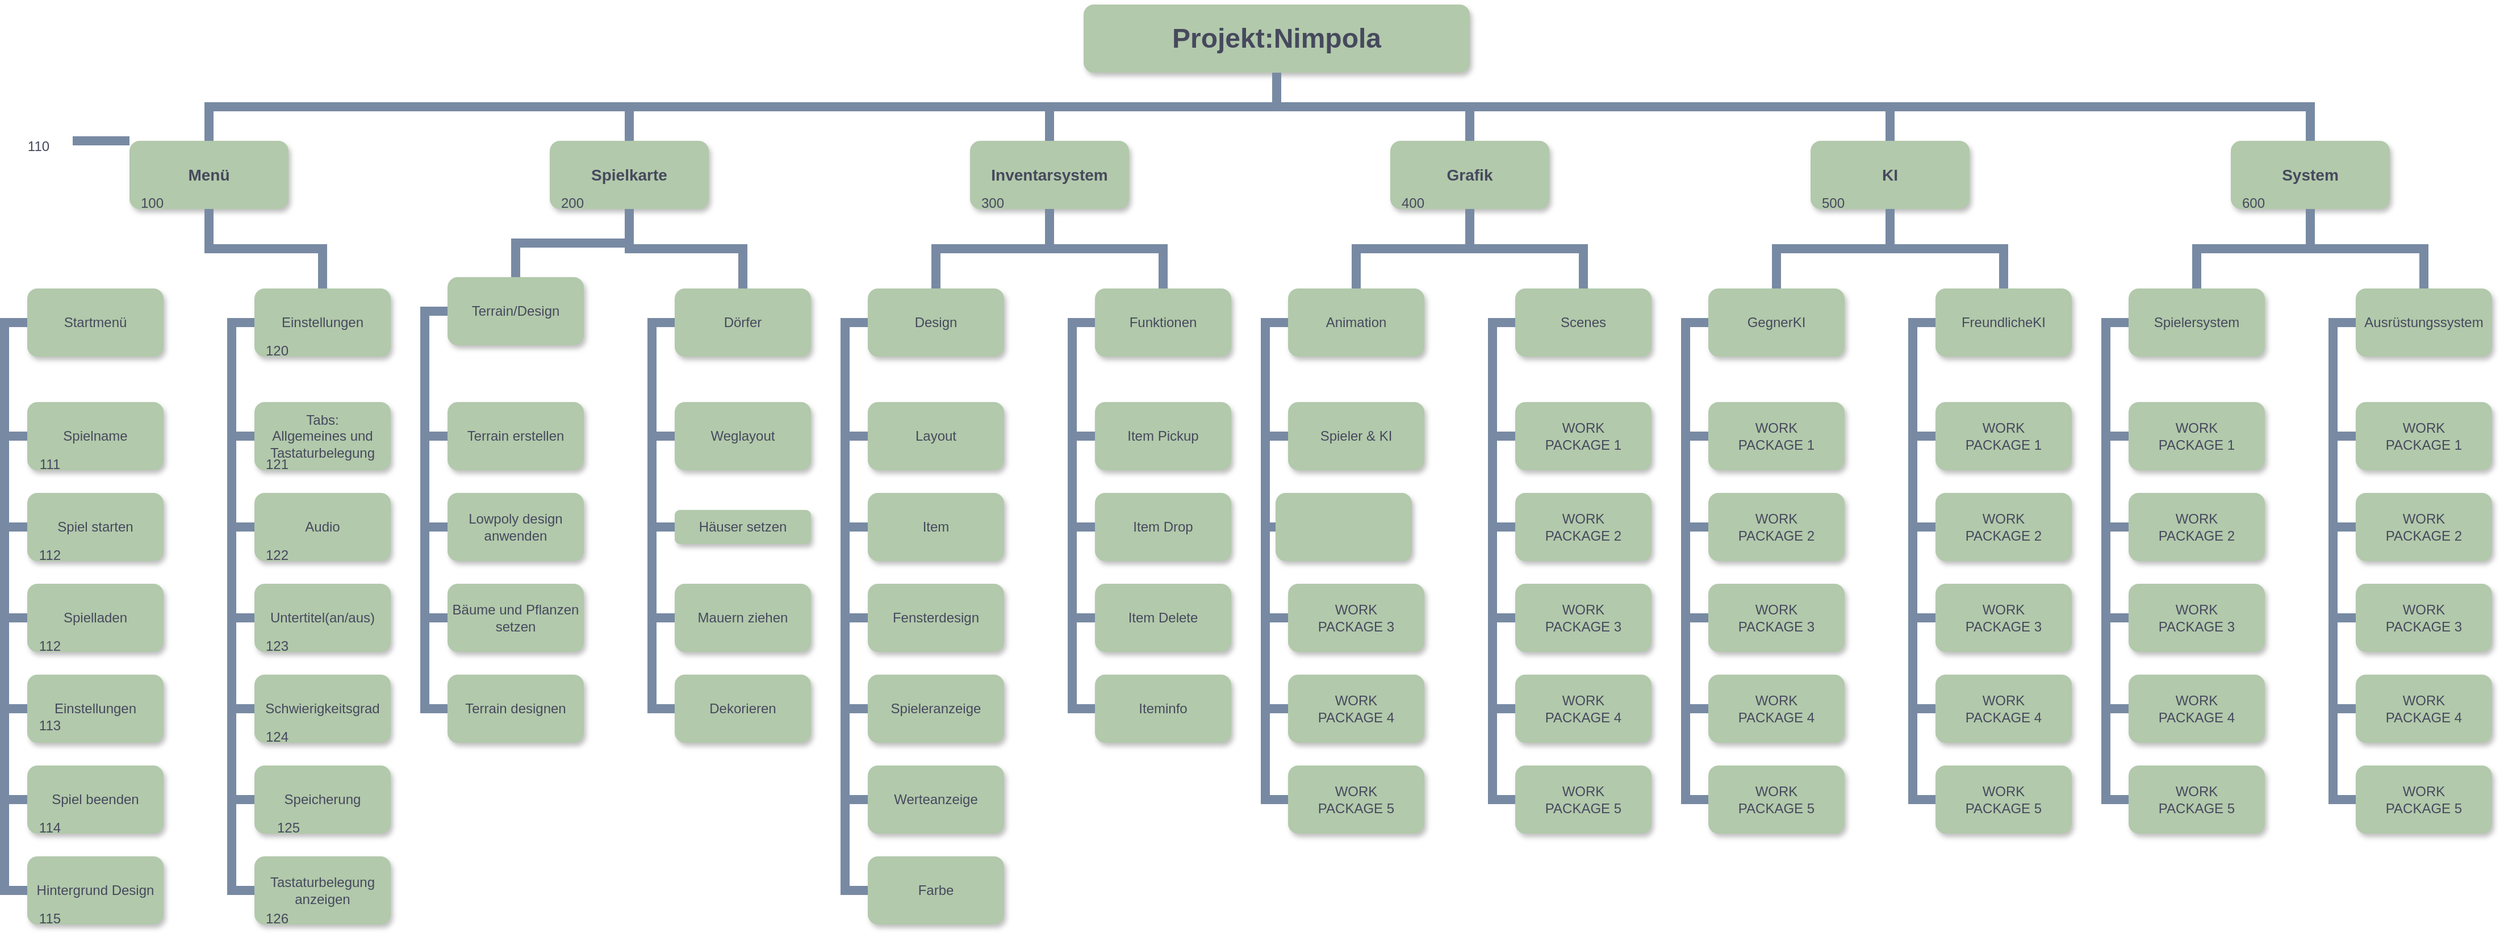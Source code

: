 <mxfile version="20.7.4" type="device"><diagram name="Page-1" id="64c3da0e-402f-94eb-ee01-a36477274f13"><mxGraphModel dx="2166" dy="473" grid="1" gridSize="10" guides="1" tooltips="1" connect="1" arrows="1" fold="1" page="1" pageScale="1" pageWidth="1169" pageHeight="826" background="none" math="0" shadow="0"><root><mxCell id="0"/><mxCell id="1" parent="0"/><mxCell id="2" value="Projekt:Nimpola" style="whiteSpace=wrap;rounded=1;shadow=1;fillColor=#B2C9AB;strokeColor=none;fontColor=#46495D;fontStyle=1;fontSize=24;labelBackgroundColor=none;" parent="1" vertex="1"><mxGeometry x="1000" y="50" width="340" height="60" as="geometry"/></mxCell><mxCell id="3" value="Menü" style="whiteSpace=wrap;rounded=1;fillColor=#B2C9AB;strokeColor=none;shadow=1;fontColor=#46495D;fontStyle=1;fontSize=14;labelBackgroundColor=none;" parent="1" vertex="1"><mxGeometry x="160" y="170.0" width="140" height="60" as="geometry"/></mxCell><mxCell id="4" value="Spielkarte" style="whiteSpace=wrap;rounded=1;fillColor=#B2C9AB;strokeColor=none;shadow=1;fontColor=#46495D;fontStyle=1;fontSize=14;labelBackgroundColor=none;" parent="1" vertex="1"><mxGeometry x="530" y="170.0" width="140" height="60" as="geometry"/></mxCell><mxCell id="5" value="System" style="whiteSpace=wrap;rounded=1;fillColor=#B2C9AB;strokeColor=none;shadow=1;fontColor=#46495D;fontStyle=1;fontSize=14;labelBackgroundColor=none;" parent="1" vertex="1"><mxGeometry x="2010" y="170.0" width="140" height="60" as="geometry"/></mxCell><mxCell id="6" value="Inventarsystem" style="whiteSpace=wrap;rounded=1;fillColor=#B2C9AB;strokeColor=none;shadow=1;fontColor=#46495D;fontStyle=1;fontSize=14;labelBackgroundColor=none;" parent="1" vertex="1"><mxGeometry x="900" y="170.0" width="140" height="60" as="geometry"/></mxCell><mxCell id="7" value="Grafik" style="whiteSpace=wrap;rounded=1;fillColor=#B2C9AB;strokeColor=none;shadow=1;fontColor=#46495D;fontStyle=1;fontSize=14;labelBackgroundColor=none;" parent="1" vertex="1"><mxGeometry x="1270" y="170.0" width="140" height="60" as="geometry"/></mxCell><mxCell id="8" value="KI" style="whiteSpace=wrap;rounded=1;fillColor=#B2C9AB;strokeColor=none;shadow=1;fontColor=#46495D;fontStyle=1;fontSize=14;labelBackgroundColor=none;" parent="1" vertex="1"><mxGeometry x="1640" y="170.0" width="140" height="60" as="geometry"/></mxCell><mxCell id="10" value="Startmenü" style="whiteSpace=wrap;rounded=1;fillColor=#B2C9AB;strokeColor=none;shadow=1;fontColor=#46495D;labelBackgroundColor=none;" parent="1" vertex="1"><mxGeometry x="70" y="300.0" width="120" height="60" as="geometry"/></mxCell><mxCell id="12" value="Einstellungen" style="whiteSpace=wrap;rounded=1;fillColor=#B2C9AB;strokeColor=none;shadow=1;fontColor=#46495D;labelBackgroundColor=none;" parent="1" vertex="1"><mxGeometry x="270" y="300.0" width="120" height="60" as="geometry"/></mxCell><mxCell id="23" value="Spielname" style="whiteSpace=wrap;rounded=1;fillColor=#B2C9AB;strokeColor=none;shadow=1;fontColor=#46495D;fontStyle=0;labelBackgroundColor=none;" parent="1" vertex="1"><mxGeometry x="70.0" y="400.0" width="120" height="60" as="geometry"/></mxCell><mxCell id="24" value="Spiel starten" style="whiteSpace=wrap;rounded=1;fillColor=#B2C9AB;strokeColor=none;shadow=1;fontColor=#46495D;fontStyle=0;labelBackgroundColor=none;" parent="1" vertex="1"><mxGeometry x="70.0" y="480.0" width="120" height="60" as="geometry"/></mxCell><mxCell id="25" value="Spielladen" style="whiteSpace=wrap;rounded=1;fillColor=#B2C9AB;strokeColor=none;shadow=1;fontColor=#46495D;fontStyle=0;labelBackgroundColor=none;" parent="1" vertex="1"><mxGeometry x="70.0" y="560.0" width="120" height="60" as="geometry"/></mxCell><mxCell id="26" value="Einstellungen" style="whiteSpace=wrap;rounded=1;fillColor=#B2C9AB;strokeColor=none;shadow=1;fontColor=#46495D;fontStyle=0;labelBackgroundColor=none;" parent="1" vertex="1"><mxGeometry x="70.0" y="640.0" width="120" height="60" as="geometry"/></mxCell><mxCell id="27" value="Spiel beenden" style="whiteSpace=wrap;rounded=1;fillColor=#B2C9AB;strokeColor=none;shadow=1;fontColor=#46495D;fontStyle=0;labelBackgroundColor=none;" parent="1" vertex="1"><mxGeometry x="70.0" y="720.0" width="120" height="60" as="geometry"/></mxCell><mxCell id="38" value="Tabs:&#10;Allgemeines und Tastaturbelegung" style="whiteSpace=wrap;rounded=1;fillColor=#B2C9AB;strokeColor=none;shadow=1;fontColor=#46495D;fontStyle=0;labelBackgroundColor=none;" parent="1" vertex="1"><mxGeometry x="270.0" y="400.0" width="120" height="60" as="geometry"/></mxCell><mxCell id="39" value="Audio" style="whiteSpace=wrap;rounded=1;fillColor=#B2C9AB;strokeColor=none;shadow=1;fontColor=#46495D;fontStyle=0;labelBackgroundColor=none;" parent="1" vertex="1"><mxGeometry x="270.0" y="480.0" width="120" height="60" as="geometry"/></mxCell><mxCell id="40" value="Untertitel(an/aus)" style="whiteSpace=wrap;rounded=1;fillColor=#B2C9AB;strokeColor=none;shadow=1;fontColor=#46495D;fontStyle=0;labelBackgroundColor=none;" parent="1" vertex="1"><mxGeometry x="270.0" y="560.0" width="120" height="60" as="geometry"/></mxCell><mxCell id="41" value="Schwierigkeitsgrad" style="whiteSpace=wrap;rounded=1;fillColor=#B2C9AB;strokeColor=none;shadow=1;fontColor=#46495D;fontStyle=0;labelBackgroundColor=none;" parent="1" vertex="1"><mxGeometry x="270.0" y="640.0" width="120" height="60" as="geometry"/></mxCell><mxCell id="42" value="Speicherung" style="whiteSpace=wrap;rounded=1;fillColor=#B2C9AB;strokeColor=none;shadow=1;fontColor=#46495D;fontStyle=0;labelBackgroundColor=none;" parent="1" vertex="1"><mxGeometry x="270" y="720.0" width="120" height="60" as="geometry"/></mxCell><mxCell id="43" value="Terrain/Design" style="whiteSpace=wrap;rounded=1;fillColor=#B2C9AB;strokeColor=none;shadow=1;fontColor=#46495D;labelBackgroundColor=none;" parent="1" vertex="1"><mxGeometry x="440.0" y="290.0" width="120" height="60" as="geometry"/></mxCell><mxCell id="44" value="Dörfer" style="whiteSpace=wrap;rounded=1;fillColor=#B2C9AB;strokeColor=none;shadow=1;fontColor=#46495D;labelBackgroundColor=none;" parent="1" vertex="1"><mxGeometry x="640.0" y="300.0" width="120" height="60" as="geometry"/></mxCell><mxCell id="45" value="Terrain erstellen" style="whiteSpace=wrap;rounded=1;fillColor=#B2C9AB;strokeColor=none;shadow=1;fontColor=#46495D;fontStyle=0;labelBackgroundColor=none;" parent="1" vertex="1"><mxGeometry x="440" y="400" width="120" height="60" as="geometry"/></mxCell><mxCell id="46" value="Lowpoly design anwenden" style="whiteSpace=wrap;rounded=1;fillColor=#B2C9AB;strokeColor=none;shadow=1;fontColor=#46495D;fontStyle=0;labelBackgroundColor=none;" parent="1" vertex="1"><mxGeometry x="440.0" y="480.0" width="120" height="60" as="geometry"/></mxCell><mxCell id="50" value="Bäume und Pflanzen setzen" style="whiteSpace=wrap;rounded=1;fillColor=#B2C9AB;strokeColor=none;shadow=1;fontColor=#46495D;fontStyle=0;labelBackgroundColor=none;" parent="1" vertex="1"><mxGeometry x="440.0" y="560.0" width="120" height="60" as="geometry"/></mxCell><mxCell id="52" value="Terrain designen" style="whiteSpace=wrap;rounded=1;fillColor=#B2C9AB;strokeColor=none;shadow=1;fontColor=#46495D;fontStyle=0;labelBackgroundColor=none;" parent="1" vertex="1"><mxGeometry x="440.0" y="640.0" width="120" height="60" as="geometry"/></mxCell><mxCell id="103" value="" style="edgeStyle=elbowEdgeStyle;elbow=vertical;rounded=0;fontColor=default;endArrow=none;endFill=0;strokeWidth=8;strokeColor=#788AA3;labelBackgroundColor=none;" parent="1" source="3" edge="1"><mxGeometry width="100" height="100" relative="1" as="geometry"><mxPoint x="20" y="290" as="sourcePoint"/><mxPoint x="110" y="170" as="targetPoint"/></mxGeometry></mxCell><mxCell id="104" value="" style="edgeStyle=elbowEdgeStyle;elbow=vertical;rounded=0;fontColor=default;endArrow=none;endFill=0;strokeWidth=8;strokeColor=#788AA3;labelBackgroundColor=none;" parent="1" source="3" target="12" edge="1"><mxGeometry width="100" height="100" relative="1" as="geometry"><mxPoint x="360" y="290" as="sourcePoint"/><mxPoint x="460" y="190" as="targetPoint"/></mxGeometry></mxCell><mxCell id="105" value="" style="edgeStyle=elbowEdgeStyle;elbow=horizontal;rounded=0;fontColor=default;endArrow=none;endFill=0;strokeWidth=8;strokeColor=#788AA3;labelBackgroundColor=none;" parent="1" source="10" target="23" edge="1"><mxGeometry width="100" height="100" relative="1" as="geometry"><mxPoint x="10" y="480" as="sourcePoint"/><mxPoint x="110" y="380" as="targetPoint"/><Array as="points"><mxPoint x="50" y="380"/></Array></mxGeometry></mxCell><mxCell id="106" value="" style="edgeStyle=elbowEdgeStyle;elbow=horizontal;rounded=0;fontColor=default;endArrow=none;endFill=0;strokeWidth=8;strokeColor=#788AA3;labelBackgroundColor=none;" parent="1" source="10" target="24" edge="1"><mxGeometry width="100" height="100" relative="1" as="geometry"><mxPoint x="80" y="340" as="sourcePoint"/><mxPoint x="80" y="440" as="targetPoint"/><Array as="points"><mxPoint x="50" y="400"/></Array></mxGeometry></mxCell><mxCell id="107" value="" style="edgeStyle=elbowEdgeStyle;elbow=horizontal;rounded=0;fontColor=default;endArrow=none;endFill=0;strokeWidth=8;strokeColor=#788AA3;labelBackgroundColor=none;entryX=0;entryY=0.5;entryDx=0;entryDy=0;" parent="1" source="10" target="27" edge="1"><mxGeometry width="100" height="100" relative="1" as="geometry"><mxPoint x="80" y="340" as="sourcePoint"/><mxPoint x="70" y="830" as="targetPoint"/><Array as="points"><mxPoint x="50" y="540"/></Array></mxGeometry></mxCell><mxCell id="109" value="" style="edgeStyle=elbowEdgeStyle;elbow=horizontal;rounded=0;fontColor=default;endArrow=none;endFill=0;strokeWidth=8;strokeColor=#788AA3;labelBackgroundColor=none;" parent="1" source="10" target="26" edge="1"><mxGeometry width="100" height="100" relative="1" as="geometry"><mxPoint x="100" y="360" as="sourcePoint"/><mxPoint x="100" y="460" as="targetPoint"/><Array as="points"><mxPoint x="50" y="410"/></Array></mxGeometry></mxCell><mxCell id="110" value="" style="edgeStyle=elbowEdgeStyle;elbow=horizontal;rounded=0;fontColor=default;endArrow=none;endFill=0;strokeWidth=8;strokeColor=#788AA3;labelBackgroundColor=none;" parent="1" source="10" target="25" edge="1"><mxGeometry width="100" height="100" relative="1" as="geometry"><mxPoint x="110" y="370" as="sourcePoint"/><mxPoint x="110" y="470" as="targetPoint"/><Array as="points"><mxPoint x="50" y="430"/></Array></mxGeometry></mxCell><mxCell id="111" value="" style="edgeStyle=elbowEdgeStyle;elbow=horizontal;rounded=0;fontColor=default;endArrow=none;endFill=0;strokeWidth=8;strokeColor=#788AA3;labelBackgroundColor=none;" parent="1" target="38" edge="1"><mxGeometry width="100" height="100" relative="1" as="geometry"><mxPoint x="260" y="330.0" as="sourcePoint"/><mxPoint x="260" y="430.0" as="targetPoint"/><Array as="points"><mxPoint x="250" y="380"/></Array></mxGeometry></mxCell><mxCell id="112" value="" style="edgeStyle=elbowEdgeStyle;elbow=horizontal;rounded=0;fontColor=default;endArrow=none;endFill=0;strokeWidth=8;strokeColor=#788AA3;labelBackgroundColor=none;" parent="1" source="12" target="39" edge="1"><mxGeometry width="100" height="100" relative="1" as="geometry"><mxPoint x="260" y="330.0" as="sourcePoint"/><mxPoint x="260" y="510.0" as="targetPoint"/><Array as="points"><mxPoint x="250" y="420"/></Array></mxGeometry></mxCell><mxCell id="113" value="" style="edgeStyle=elbowEdgeStyle;elbow=horizontal;rounded=0;fontColor=default;endArrow=none;endFill=0;strokeWidth=8;strokeColor=#788AA3;labelBackgroundColor=none;" parent="1" source="12" target="42" edge="1"><mxGeometry width="100" height="100" relative="1" as="geometry"><mxPoint x="260" y="330.0" as="sourcePoint"/><mxPoint x="260.0" y="750.0" as="targetPoint"/><Array as="points"><mxPoint x="250" y="540"/></Array></mxGeometry></mxCell><mxCell id="114" value="" style="edgeStyle=elbowEdgeStyle;elbow=horizontal;rounded=0;fontColor=default;endArrow=none;endFill=0;strokeWidth=8;strokeColor=#788AA3;labelBackgroundColor=none;" parent="1" source="12" target="41" edge="1"><mxGeometry width="100" height="100" relative="1" as="geometry"><mxPoint x="260" y="330.0" as="sourcePoint"/><mxPoint x="260.0" y="670.0" as="targetPoint"/><Array as="points"><mxPoint x="250" y="500"/></Array></mxGeometry></mxCell><mxCell id="115" value="" style="edgeStyle=elbowEdgeStyle;elbow=horizontal;rounded=0;fontColor=default;endArrow=none;endFill=0;strokeWidth=8;strokeColor=#788AA3;labelBackgroundColor=none;" parent="1" source="12" target="40" edge="1"><mxGeometry width="100" height="100" relative="1" as="geometry"><mxPoint x="260" y="330.0" as="sourcePoint"/><mxPoint x="260" y="590.0" as="targetPoint"/><Array as="points"><mxPoint x="250" y="460"/></Array></mxGeometry></mxCell><mxCell id="116" value="" style="edgeStyle=elbowEdgeStyle;elbow=vertical;rounded=0;fontColor=default;endArrow=none;endFill=0;strokeWidth=8;strokeColor=#788AA3;labelBackgroundColor=none;" parent="1" source="4" target="43" edge="1"><mxGeometry width="100" height="100" relative="1" as="geometry"><mxPoint x="240" y="240.0" as="sourcePoint"/><mxPoint x="140" y="310" as="targetPoint"/></mxGeometry></mxCell><mxCell id="117" value="" style="edgeStyle=elbowEdgeStyle;elbow=vertical;rounded=0;fontColor=default;endArrow=none;endFill=0;strokeWidth=8;strokeColor=#788AA3;labelBackgroundColor=none;" parent="1" source="4" target="44" edge="1"><mxGeometry width="100" height="100" relative="1" as="geometry"><mxPoint x="240" y="240.0" as="sourcePoint"/><mxPoint x="340" y="310" as="targetPoint"/></mxGeometry></mxCell><mxCell id="118" value="" style="edgeStyle=elbowEdgeStyle;elbow=horizontal;rounded=0;fontColor=default;endArrow=none;endFill=0;strokeWidth=8;strokeColor=#788AA3;labelBackgroundColor=none;" parent="1" source="43" target="45" edge="1"><mxGeometry width="100" height="100" relative="1" as="geometry"><mxPoint x="420" y="330.0" as="sourcePoint"/><mxPoint x="430.0" y="430" as="targetPoint"/><Array as="points"><mxPoint x="420" y="380"/></Array></mxGeometry></mxCell><mxCell id="119" value="" style="edgeStyle=elbowEdgeStyle;elbow=horizontal;rounded=0;fontColor=default;endArrow=none;endFill=0;strokeWidth=8;strokeColor=#788AA3;labelBackgroundColor=none;" parent="1" source="43" target="46" edge="1"><mxGeometry width="100" height="100" relative="1" as="geometry"><mxPoint x="430" y="330" as="sourcePoint"/><mxPoint x="430.0" y="510" as="targetPoint"/><Array as="points"><mxPoint x="420" y="420"/></Array></mxGeometry></mxCell><mxCell id="127" value="" style="edgeStyle=elbowEdgeStyle;elbow=horizontal;rounded=0;fontColor=default;endArrow=none;endFill=0;strokeWidth=8;strokeColor=#788AA3;labelBackgroundColor=none;entryX=0;entryY=0.5;entryDx=0;entryDy=0;" parent="1" target="52" edge="1"><mxGeometry width="100" height="100" relative="1" as="geometry"><mxPoint x="440.0" y="510.0" as="sourcePoint"/><mxPoint x="430" y="670" as="targetPoint"/><Array as="points"><mxPoint x="420" y="650"/></Array></mxGeometry></mxCell><mxCell id="133" value="Design" style="whiteSpace=wrap;rounded=1;fillColor=#B2C9AB;strokeColor=none;shadow=1;fontColor=#46495D;labelBackgroundColor=none;" parent="1" vertex="1"><mxGeometry x="810.0" y="300.0" width="120" height="60" as="geometry"/></mxCell><mxCell id="134" value="Funktionen" style="whiteSpace=wrap;rounded=1;fillColor=#B2C9AB;strokeColor=none;shadow=1;fontColor=#46495D;labelBackgroundColor=none;" parent="1" vertex="1"><mxGeometry x="1010.0" y="300.0" width="120" height="60" as="geometry"/></mxCell><mxCell id="135" value="Layout" style="whiteSpace=wrap;rounded=1;fillColor=#B2C9AB;strokeColor=none;shadow=1;fontColor=#46495D;fontStyle=0;labelBackgroundColor=none;" parent="1" vertex="1"><mxGeometry x="810.0" y="400.0" width="120" height="60" as="geometry"/></mxCell><mxCell id="136" value="Item" style="whiteSpace=wrap;rounded=1;fillColor=#B2C9AB;strokeColor=none;shadow=1;fontColor=#46495D;fontStyle=0;labelBackgroundColor=none;" parent="1" vertex="1"><mxGeometry x="810.0" y="480.0" width="120" height="60" as="geometry"/></mxCell><mxCell id="137" value="Fensterdesign" style="whiteSpace=wrap;rounded=1;fillColor=#B2C9AB;strokeColor=none;shadow=1;fontColor=#46495D;fontStyle=0;labelBackgroundColor=none;" parent="1" vertex="1"><mxGeometry x="810.0" y="560.0" width="120" height="60" as="geometry"/></mxCell><mxCell id="138" value="Spieleranzeige" style="whiteSpace=wrap;rounded=1;fillColor=#B2C9AB;strokeColor=none;shadow=1;fontColor=#46495D;fontStyle=0;labelBackgroundColor=none;" parent="1" vertex="1"><mxGeometry x="810" y="640.0" width="120" height="60" as="geometry"/></mxCell><mxCell id="139" value="Werteanzeige" style="whiteSpace=wrap;rounded=1;fillColor=#B2C9AB;strokeColor=none;shadow=1;fontColor=#46495D;fontStyle=0;labelBackgroundColor=none;" parent="1" vertex="1"><mxGeometry x="810.0" y="720.0" width="120" height="60" as="geometry"/></mxCell><mxCell id="140" value="Item Pickup" style="whiteSpace=wrap;rounded=1;fillColor=#B2C9AB;strokeColor=none;shadow=1;fontColor=#46495D;fontStyle=0;labelBackgroundColor=none;" parent="1" vertex="1"><mxGeometry x="1010.0" y="400.0" width="120" height="60" as="geometry"/></mxCell><mxCell id="141" value="Item Drop" style="whiteSpace=wrap;rounded=1;fillColor=#B2C9AB;strokeColor=none;shadow=1;fontColor=#46495D;fontStyle=0;labelBackgroundColor=none;" parent="1" vertex="1"><mxGeometry x="1010.0" y="480.0" width="120" height="60" as="geometry"/></mxCell><mxCell id="142" value="Item Delete" style="whiteSpace=wrap;rounded=1;fillColor=#B2C9AB;strokeColor=none;shadow=1;fontColor=#46495D;fontStyle=0;labelBackgroundColor=none;" parent="1" vertex="1"><mxGeometry x="1010.0" y="560.0" width="120" height="60" as="geometry"/></mxCell><mxCell id="143" value="Iteminfo" style="whiteSpace=wrap;rounded=1;fillColor=#B2C9AB;strokeColor=none;shadow=1;fontColor=#46495D;fontStyle=0;labelBackgroundColor=none;" parent="1" vertex="1"><mxGeometry x="1010.0" y="640.0" width="120" height="60" as="geometry"/></mxCell><mxCell id="144" value="Farbe" style="whiteSpace=wrap;rounded=1;fillColor=#B2C9AB;strokeColor=none;shadow=1;fontColor=#46495D;fontStyle=0;labelBackgroundColor=none;" parent="1" vertex="1"><mxGeometry x="810.0" y="800.0" width="120" height="60" as="geometry"/></mxCell><mxCell id="145" value="" style="edgeStyle=elbowEdgeStyle;elbow=horizontal;rounded=0;fontColor=default;endArrow=none;endFill=0;strokeWidth=8;strokeColor=#788AA3;labelBackgroundColor=none;" parent="1" source="133" target="135" edge="1"><mxGeometry width="100" height="100" relative="1" as="geometry"><mxPoint x="790" y="330.0" as="sourcePoint"/><mxPoint x="800.0" y="430" as="targetPoint"/><Array as="points"><mxPoint x="790" y="380"/></Array></mxGeometry></mxCell><mxCell id="146" value="" style="edgeStyle=elbowEdgeStyle;elbow=horizontal;rounded=0;fontColor=default;endArrow=none;endFill=0;strokeWidth=8;strokeColor=#788AA3;labelBackgroundColor=none;" parent="1" source="133" target="136" edge="1"><mxGeometry width="100" height="100" relative="1" as="geometry"><mxPoint x="800" y="330" as="sourcePoint"/><mxPoint x="800.0" y="510" as="targetPoint"/><Array as="points"><mxPoint x="790" y="420"/></Array></mxGeometry></mxCell><mxCell id="147" value="" style="edgeStyle=elbowEdgeStyle;elbow=horizontal;rounded=0;fontColor=default;endArrow=none;endFill=0;strokeWidth=8;strokeColor=#788AA3;labelBackgroundColor=none;" parent="1" source="133" target="139" edge="1"><mxGeometry width="100" height="100" relative="1" as="geometry"><mxPoint x="800" y="330" as="sourcePoint"/><mxPoint x="800" y="750" as="targetPoint"/><Array as="points"><mxPoint x="790" y="550"/></Array></mxGeometry></mxCell><mxCell id="148" value="" style="edgeStyle=elbowEdgeStyle;elbow=horizontal;rounded=0;fontColor=default;endArrow=none;endFill=0;strokeWidth=8;strokeColor=#788AA3;labelBackgroundColor=none;" parent="1" source="133" target="138" edge="1"><mxGeometry width="100" height="100" relative="1" as="geometry"><mxPoint x="800" y="330" as="sourcePoint"/><mxPoint x="800" y="670" as="targetPoint"/><Array as="points"><mxPoint x="790" y="500"/></Array></mxGeometry></mxCell><mxCell id="149" value="" style="edgeStyle=elbowEdgeStyle;elbow=horizontal;rounded=0;fontColor=default;endArrow=none;endFill=0;strokeWidth=8;strokeColor=#788AA3;labelBackgroundColor=none;" parent="1" source="133" target="137" edge="1"><mxGeometry width="100" height="100" relative="1" as="geometry"><mxPoint x="800" y="330" as="sourcePoint"/><mxPoint x="800.0" y="590" as="targetPoint"/><Array as="points"><mxPoint x="790" y="470"/></Array></mxGeometry></mxCell><mxCell id="150" value="" style="edgeStyle=elbowEdgeStyle;elbow=horizontal;rounded=0;fontColor=default;endArrow=none;endFill=0;strokeWidth=8;strokeColor=#788AA3;labelBackgroundColor=none;" parent="1" source="134" target="140" edge="1"><mxGeometry width="100" height="100" relative="1" as="geometry"><mxPoint x="980" y="330.0" as="sourcePoint"/><mxPoint x="990.0" y="430" as="targetPoint"/><Array as="points"><mxPoint x="990" y="380"/></Array></mxGeometry></mxCell><mxCell id="151" value="" style="edgeStyle=elbowEdgeStyle;elbow=horizontal;rounded=0;fontColor=default;endArrow=none;endFill=0;strokeWidth=8;strokeColor=#788AA3;labelBackgroundColor=none;" parent="1" source="134" target="141" edge="1"><mxGeometry width="100" height="100" relative="1" as="geometry"><mxPoint x="990" y="330" as="sourcePoint"/><mxPoint x="990.0" y="510" as="targetPoint"/><Array as="points"><mxPoint x="990" y="420"/></Array></mxGeometry></mxCell><mxCell id="153" value="" style="edgeStyle=elbowEdgeStyle;elbow=horizontal;rounded=0;fontColor=default;endArrow=none;endFill=0;strokeWidth=8;strokeColor=#788AA3;labelBackgroundColor=none;" parent="1" source="134" target="143" edge="1"><mxGeometry width="100" height="100" relative="1" as="geometry"><mxPoint x="990" y="330" as="sourcePoint"/><mxPoint x="990" y="670" as="targetPoint"/><Array as="points"><mxPoint x="990" y="500"/></Array></mxGeometry></mxCell><mxCell id="154" value="" style="edgeStyle=elbowEdgeStyle;elbow=horizontal;rounded=0;fontColor=default;endArrow=none;endFill=0;strokeWidth=8;strokeColor=#788AA3;labelBackgroundColor=none;" parent="1" source="134" target="142" edge="1"><mxGeometry width="100" height="100" relative="1" as="geometry"><mxPoint x="990" y="330" as="sourcePoint"/><mxPoint x="990.0" y="590" as="targetPoint"/><Array as="points"><mxPoint x="990" y="470"/></Array></mxGeometry></mxCell><mxCell id="155" value="Animation" style="whiteSpace=wrap;rounded=1;fillColor=#B2C9AB;strokeColor=none;shadow=1;fontColor=#46495D;labelBackgroundColor=none;" parent="1" vertex="1"><mxGeometry x="1180.0" y="300.0" width="120" height="60" as="geometry"/></mxCell><mxCell id="156" value="Scenes" style="whiteSpace=wrap;rounded=1;fillColor=#B2C9AB;strokeColor=none;shadow=1;fontColor=#46495D;labelBackgroundColor=none;" parent="1" vertex="1"><mxGeometry x="1380.0" y="300.0" width="120" height="60" as="geometry"/></mxCell><mxCell id="157" value="Spieler &amp; KI" style="whiteSpace=wrap;rounded=1;fillColor=#B2C9AB;strokeColor=none;shadow=1;fontColor=#46495D;fontStyle=0;labelBackgroundColor=none;" parent="1" vertex="1"><mxGeometry x="1180.0" y="400.0" width="120" height="60" as="geometry"/></mxCell><mxCell id="158" value="" style="whiteSpace=wrap;rounded=1;fillColor=#B2C9AB;strokeColor=none;shadow=1;fontColor=#46495D;fontStyle=0;labelBackgroundColor=none;" parent="1" vertex="1"><mxGeometry x="1169" y="480.0" width="120" height="60" as="geometry"/></mxCell><mxCell id="159" value="WORK&#10;PACKAGE 3" style="whiteSpace=wrap;rounded=1;fillColor=#B2C9AB;strokeColor=none;shadow=1;fontColor=#46495D;fontStyle=0;labelBackgroundColor=none;" parent="1" vertex="1"><mxGeometry x="1180.0" y="560.0" width="120" height="60" as="geometry"/></mxCell><mxCell id="160" value="WORK&#10;PACKAGE 4" style="whiteSpace=wrap;rounded=1;fillColor=#B2C9AB;strokeColor=none;shadow=1;fontColor=#46495D;fontStyle=0;labelBackgroundColor=none;" parent="1" vertex="1"><mxGeometry x="1180" y="640.0" width="120" height="60" as="geometry"/></mxCell><mxCell id="161" value="WORK&#10;PACKAGE 5" style="whiteSpace=wrap;rounded=1;fillColor=#B2C9AB;strokeColor=none;shadow=1;fontColor=#46495D;fontStyle=0;labelBackgroundColor=none;" parent="1" vertex="1"><mxGeometry x="1180" y="720.0" width="120" height="60" as="geometry"/></mxCell><mxCell id="162" value="WORK&#10;PACKAGE 1" style="whiteSpace=wrap;rounded=1;fillColor=#B2C9AB;strokeColor=none;shadow=1;fontColor=#46495D;fontStyle=0;labelBackgroundColor=none;" parent="1" vertex="1"><mxGeometry x="1380.0" y="400.0" width="120" height="60" as="geometry"/></mxCell><mxCell id="163" value="WORK&#10;PACKAGE 2" style="whiteSpace=wrap;rounded=1;fillColor=#B2C9AB;strokeColor=none;shadow=1;fontColor=#46495D;fontStyle=0;labelBackgroundColor=none;" parent="1" vertex="1"><mxGeometry x="1380.0" y="480.0" width="120" height="60" as="geometry"/></mxCell><mxCell id="164" value="WORK&#10;PACKAGE 3" style="whiteSpace=wrap;rounded=1;fillColor=#B2C9AB;strokeColor=none;shadow=1;fontColor=#46495D;fontStyle=0;labelBackgroundColor=none;" parent="1" vertex="1"><mxGeometry x="1380.0" y="560.0" width="120" height="60" as="geometry"/></mxCell><mxCell id="165" value="WORK&#10;PACKAGE 4" style="whiteSpace=wrap;rounded=1;fillColor=#B2C9AB;strokeColor=none;shadow=1;fontColor=#46495D;fontStyle=0;labelBackgroundColor=none;" parent="1" vertex="1"><mxGeometry x="1380.0" y="640.0" width="120" height="60" as="geometry"/></mxCell><mxCell id="166" value="WORK&#10;PACKAGE 5" style="whiteSpace=wrap;rounded=1;fillColor=#B2C9AB;strokeColor=none;shadow=1;fontColor=#46495D;fontStyle=0;labelBackgroundColor=none;" parent="1" vertex="1"><mxGeometry x="1380.0" y="720.0" width="120" height="60" as="geometry"/></mxCell><mxCell id="167" value="" style="edgeStyle=elbowEdgeStyle;elbow=horizontal;rounded=0;fontColor=default;endArrow=none;endFill=0;strokeWidth=8;strokeColor=#788AA3;labelBackgroundColor=none;" parent="1" source="155" target="157" edge="1"><mxGeometry width="100" height="100" relative="1" as="geometry"><mxPoint x="1160" y="330.0" as="sourcePoint"/><mxPoint x="1170.0" y="430.0" as="targetPoint"/><Array as="points"><mxPoint x="1160" y="380.0"/></Array></mxGeometry></mxCell><mxCell id="168" value="" style="edgeStyle=elbowEdgeStyle;elbow=horizontal;rounded=0;fontColor=default;endArrow=none;endFill=0;strokeWidth=8;strokeColor=#788AA3;labelBackgroundColor=none;" parent="1" source="155" target="158" edge="1"><mxGeometry width="100" height="100" relative="1" as="geometry"><mxPoint x="1170" y="330.0" as="sourcePoint"/><mxPoint x="1170.0" y="510.0" as="targetPoint"/><Array as="points"><mxPoint x="1160" y="420.0"/></Array></mxGeometry></mxCell><mxCell id="169" value="" style="edgeStyle=elbowEdgeStyle;elbow=horizontal;rounded=0;fontColor=default;endArrow=none;endFill=0;strokeWidth=8;strokeColor=#788AA3;labelBackgroundColor=none;" parent="1" source="155" target="161" edge="1"><mxGeometry width="100" height="100" relative="1" as="geometry"><mxPoint x="1170" y="330.0" as="sourcePoint"/><mxPoint x="1170" y="750.0" as="targetPoint"/><Array as="points"><mxPoint x="1160" y="550.0"/></Array></mxGeometry></mxCell><mxCell id="170" value="" style="edgeStyle=elbowEdgeStyle;elbow=horizontal;rounded=0;fontColor=default;endArrow=none;endFill=0;strokeWidth=8;strokeColor=#788AA3;labelBackgroundColor=none;" parent="1" source="155" target="160" edge="1"><mxGeometry width="100" height="100" relative="1" as="geometry"><mxPoint x="1170" y="330.0" as="sourcePoint"/><mxPoint x="1170" y="670.0" as="targetPoint"/><Array as="points"><mxPoint x="1160" y="500.0"/></Array></mxGeometry></mxCell><mxCell id="171" value="" style="edgeStyle=elbowEdgeStyle;elbow=horizontal;rounded=0;fontColor=default;endArrow=none;endFill=0;strokeWidth=8;strokeColor=#788AA3;labelBackgroundColor=none;" parent="1" source="155" target="159" edge="1"><mxGeometry width="100" height="100" relative="1" as="geometry"><mxPoint x="1170" y="330.0" as="sourcePoint"/><mxPoint x="1170.0" y="590.0" as="targetPoint"/><Array as="points"><mxPoint x="1160" y="470.0"/></Array></mxGeometry></mxCell><mxCell id="172" value="" style="edgeStyle=elbowEdgeStyle;elbow=horizontal;rounded=0;fontColor=default;endArrow=none;endFill=0;strokeWidth=8;strokeColor=#788AA3;labelBackgroundColor=none;" parent="1" source="156" target="162" edge="1"><mxGeometry width="100" height="100" relative="1" as="geometry"><mxPoint x="1350" y="330.0" as="sourcePoint"/><mxPoint x="1360.0" y="430.0" as="targetPoint"/><Array as="points"><mxPoint x="1360" y="380.0"/></Array></mxGeometry></mxCell><mxCell id="173" value="" style="edgeStyle=elbowEdgeStyle;elbow=horizontal;rounded=0;fontColor=default;endArrow=none;endFill=0;strokeWidth=8;strokeColor=#788AA3;labelBackgroundColor=none;" parent="1" source="156" target="163" edge="1"><mxGeometry width="100" height="100" relative="1" as="geometry"><mxPoint x="1360" y="330.0" as="sourcePoint"/><mxPoint x="1360.0" y="510.0" as="targetPoint"/><Array as="points"><mxPoint x="1360" y="420.0"/></Array></mxGeometry></mxCell><mxCell id="174" value="" style="edgeStyle=elbowEdgeStyle;elbow=horizontal;rounded=0;fontColor=default;endArrow=none;endFill=0;strokeWidth=8;strokeColor=#788AA3;labelBackgroundColor=none;" parent="1" source="156" target="166" edge="1"><mxGeometry width="100" height="100" relative="1" as="geometry"><mxPoint x="1360" y="330.0" as="sourcePoint"/><mxPoint x="1360" y="750.0" as="targetPoint"/><Array as="points"><mxPoint x="1360" y="540.0"/></Array></mxGeometry></mxCell><mxCell id="175" value="" style="edgeStyle=elbowEdgeStyle;elbow=horizontal;rounded=0;fontColor=default;endArrow=none;endFill=0;strokeWidth=8;strokeColor=#788AA3;labelBackgroundColor=none;" parent="1" source="156" target="165" edge="1"><mxGeometry width="100" height="100" relative="1" as="geometry"><mxPoint x="1360" y="330.0" as="sourcePoint"/><mxPoint x="1360" y="670.0" as="targetPoint"/><Array as="points"><mxPoint x="1360" y="500.0"/></Array></mxGeometry></mxCell><mxCell id="176" value="" style="edgeStyle=elbowEdgeStyle;elbow=horizontal;rounded=0;fontColor=default;endArrow=none;endFill=0;strokeWidth=8;strokeColor=#788AA3;labelBackgroundColor=none;" parent="1" source="156" target="164" edge="1"><mxGeometry width="100" height="100" relative="1" as="geometry"><mxPoint x="1360" y="330.0" as="sourcePoint"/><mxPoint x="1360.0" y="590.0" as="targetPoint"/><Array as="points"><mxPoint x="1360" y="470.0"/></Array></mxGeometry></mxCell><mxCell id="177" value="GegnerKI" style="whiteSpace=wrap;rounded=1;fillColor=#B2C9AB;strokeColor=none;shadow=1;fontColor=#46495D;labelBackgroundColor=none;" parent="1" vertex="1"><mxGeometry x="1550.0" y="300.0" width="120" height="60" as="geometry"/></mxCell><mxCell id="178" value="FreundlicheKI" style="whiteSpace=wrap;rounded=1;fillColor=#B2C9AB;strokeColor=none;shadow=1;fontColor=#46495D;labelBackgroundColor=none;" parent="1" vertex="1"><mxGeometry x="1750.0" y="300.0" width="120" height="60" as="geometry"/></mxCell><mxCell id="179" value="WORK&#10;PACKAGE 1" style="whiteSpace=wrap;rounded=1;fillColor=#B2C9AB;strokeColor=none;shadow=1;fontColor=#46495D;fontStyle=0;labelBackgroundColor=none;" parent="1" vertex="1"><mxGeometry x="1550.0" y="400.0" width="120" height="60" as="geometry"/></mxCell><mxCell id="180" value="WORK&#10;PACKAGE 2" style="whiteSpace=wrap;rounded=1;fillColor=#B2C9AB;strokeColor=none;shadow=1;fontColor=#46495D;fontStyle=0;labelBackgroundColor=none;" parent="1" vertex="1"><mxGeometry x="1550" y="480.0" width="120" height="60" as="geometry"/></mxCell><mxCell id="181" value="WORK&#10;PACKAGE 3" style="whiteSpace=wrap;rounded=1;fillColor=#B2C9AB;strokeColor=none;shadow=1;fontColor=#46495D;fontStyle=0;labelBackgroundColor=none;" parent="1" vertex="1"><mxGeometry x="1550.0" y="560.0" width="120" height="60" as="geometry"/></mxCell><mxCell id="182" value="WORK&#10;PACKAGE 4" style="whiteSpace=wrap;rounded=1;fillColor=#B2C9AB;strokeColor=none;shadow=1;fontColor=#46495D;fontStyle=0;labelBackgroundColor=none;" parent="1" vertex="1"><mxGeometry x="1550" y="640.0" width="120" height="60" as="geometry"/></mxCell><mxCell id="183" value="WORK&#10;PACKAGE 5" style="whiteSpace=wrap;rounded=1;fillColor=#B2C9AB;strokeColor=none;shadow=1;fontColor=#46495D;fontStyle=0;labelBackgroundColor=none;" parent="1" vertex="1"><mxGeometry x="1550" y="720.0" width="120" height="60" as="geometry"/></mxCell><mxCell id="184" value="WORK&#10;PACKAGE 1" style="whiteSpace=wrap;rounded=1;fillColor=#B2C9AB;strokeColor=none;shadow=1;fontColor=#46495D;fontStyle=0;labelBackgroundColor=none;" parent="1" vertex="1"><mxGeometry x="1750.0" y="400.0" width="120" height="60" as="geometry"/></mxCell><mxCell id="185" value="WORK&#10;PACKAGE 2" style="whiteSpace=wrap;rounded=1;fillColor=#B2C9AB;strokeColor=none;shadow=1;fontColor=#46495D;fontStyle=0;labelBackgroundColor=none;" parent="1" vertex="1"><mxGeometry x="1750.0" y="480.0" width="120" height="60" as="geometry"/></mxCell><mxCell id="186" value="WORK&#10;PACKAGE 3" style="whiteSpace=wrap;rounded=1;fillColor=#B2C9AB;strokeColor=none;shadow=1;fontColor=#46495D;fontStyle=0;labelBackgroundColor=none;" parent="1" vertex="1"><mxGeometry x="1750.0" y="560.0" width="120" height="60" as="geometry"/></mxCell><mxCell id="187" value="WORK&#10;PACKAGE 4" style="whiteSpace=wrap;rounded=1;fillColor=#B2C9AB;strokeColor=none;shadow=1;fontColor=#46495D;fontStyle=0;labelBackgroundColor=none;" parent="1" vertex="1"><mxGeometry x="1750.0" y="640.0" width="120" height="60" as="geometry"/></mxCell><mxCell id="188" value="WORK&#10;PACKAGE 5" style="whiteSpace=wrap;rounded=1;fillColor=#B2C9AB;strokeColor=none;shadow=1;fontColor=#46495D;fontStyle=0;labelBackgroundColor=none;" parent="1" vertex="1"><mxGeometry x="1750.0" y="720.0" width="120" height="60" as="geometry"/></mxCell><mxCell id="189" value="" style="edgeStyle=elbowEdgeStyle;elbow=horizontal;rounded=0;fontColor=default;endArrow=none;endFill=0;strokeWidth=8;strokeColor=#788AA3;labelBackgroundColor=none;" parent="1" source="177" target="179" edge="1"><mxGeometry width="100" height="100" relative="1" as="geometry"><mxPoint x="1530" y="330.0" as="sourcePoint"/><mxPoint x="1540.0" y="430.0" as="targetPoint"/><Array as="points"><mxPoint x="1530" y="380.0"/></Array></mxGeometry></mxCell><mxCell id="190" value="" style="edgeStyle=elbowEdgeStyle;elbow=horizontal;rounded=0;fontColor=default;endArrow=none;endFill=0;strokeWidth=8;strokeColor=#788AA3;labelBackgroundColor=none;" parent="1" source="177" target="180" edge="1"><mxGeometry width="100" height="100" relative="1" as="geometry"><mxPoint x="1540" y="330.0" as="sourcePoint"/><mxPoint x="1540.0" y="510.0" as="targetPoint"/><Array as="points"><mxPoint x="1530" y="420.0"/></Array></mxGeometry></mxCell><mxCell id="191" value="" style="edgeStyle=elbowEdgeStyle;elbow=horizontal;rounded=0;fontColor=default;endArrow=none;endFill=0;strokeWidth=8;strokeColor=#788AA3;labelBackgroundColor=none;" parent="1" source="177" target="183" edge="1"><mxGeometry width="100" height="100" relative="1" as="geometry"><mxPoint x="1540" y="330.0" as="sourcePoint"/><mxPoint x="1540" y="750.0" as="targetPoint"/><Array as="points"><mxPoint x="1530" y="550.0"/></Array></mxGeometry></mxCell><mxCell id="192" value="" style="edgeStyle=elbowEdgeStyle;elbow=horizontal;rounded=0;fontColor=default;endArrow=none;endFill=0;strokeWidth=8;strokeColor=#788AA3;labelBackgroundColor=none;" parent="1" source="177" target="182" edge="1"><mxGeometry width="100" height="100" relative="1" as="geometry"><mxPoint x="1540" y="330.0" as="sourcePoint"/><mxPoint x="1540" y="670.0" as="targetPoint"/><Array as="points"><mxPoint x="1530" y="500.0"/></Array></mxGeometry></mxCell><mxCell id="193" value="" style="edgeStyle=elbowEdgeStyle;elbow=horizontal;rounded=0;fontColor=default;endArrow=none;endFill=0;strokeWidth=8;strokeColor=#788AA3;labelBackgroundColor=none;" parent="1" source="177" target="181" edge="1"><mxGeometry width="100" height="100" relative="1" as="geometry"><mxPoint x="1540" y="330.0" as="sourcePoint"/><mxPoint x="1540.0" y="590.0" as="targetPoint"/><Array as="points"><mxPoint x="1530" y="470.0"/></Array></mxGeometry></mxCell><mxCell id="194" value="" style="edgeStyle=elbowEdgeStyle;elbow=horizontal;rounded=0;fontColor=default;endArrow=none;endFill=0;strokeWidth=8;strokeColor=#788AA3;labelBackgroundColor=none;" parent="1" source="178" target="184" edge="1"><mxGeometry width="100" height="100" relative="1" as="geometry"><mxPoint x="1720" y="330.0" as="sourcePoint"/><mxPoint x="1730.0" y="430.0" as="targetPoint"/><Array as="points"><mxPoint x="1730" y="380.0"/></Array></mxGeometry></mxCell><mxCell id="195" value="" style="edgeStyle=elbowEdgeStyle;elbow=horizontal;rounded=0;fontColor=default;endArrow=none;endFill=0;strokeWidth=8;strokeColor=#788AA3;labelBackgroundColor=none;" parent="1" source="178" target="185" edge="1"><mxGeometry width="100" height="100" relative="1" as="geometry"><mxPoint x="1730" y="330.0" as="sourcePoint"/><mxPoint x="1730.0" y="510.0" as="targetPoint"/><Array as="points"><mxPoint x="1730" y="420.0"/></Array></mxGeometry></mxCell><mxCell id="196" value="" style="edgeStyle=elbowEdgeStyle;elbow=horizontal;rounded=0;fontColor=default;endArrow=none;endFill=0;strokeWidth=8;strokeColor=#788AA3;labelBackgroundColor=none;" parent="1" source="178" target="188" edge="1"><mxGeometry width="100" height="100" relative="1" as="geometry"><mxPoint x="1730" y="330.0" as="sourcePoint"/><mxPoint x="1730" y="750.0" as="targetPoint"/><Array as="points"><mxPoint x="1730" y="540.0"/></Array></mxGeometry></mxCell><mxCell id="197" value="" style="edgeStyle=elbowEdgeStyle;elbow=horizontal;rounded=0;fontColor=default;endArrow=none;endFill=0;strokeWidth=8;strokeColor=#788AA3;labelBackgroundColor=none;" parent="1" source="178" target="187" edge="1"><mxGeometry width="100" height="100" relative="1" as="geometry"><mxPoint x="1730" y="330.0" as="sourcePoint"/><mxPoint x="1730" y="670.0" as="targetPoint"/><Array as="points"><mxPoint x="1730" y="500.0"/></Array></mxGeometry></mxCell><mxCell id="198" value="" style="edgeStyle=elbowEdgeStyle;elbow=horizontal;rounded=0;fontColor=default;endArrow=none;endFill=0;strokeWidth=8;strokeColor=#788AA3;labelBackgroundColor=none;" parent="1" source="178" target="186" edge="1"><mxGeometry width="100" height="100" relative="1" as="geometry"><mxPoint x="1730" y="330.0" as="sourcePoint"/><mxPoint x="1730.0" y="590.0" as="targetPoint"/><Array as="points"><mxPoint x="1730" y="470.0"/></Array></mxGeometry></mxCell><mxCell id="199" value="Spielersystem" style="whiteSpace=wrap;rounded=1;fillColor=#B2C9AB;strokeColor=none;shadow=1;fontColor=#46495D;labelBackgroundColor=none;" parent="1" vertex="1"><mxGeometry x="1920.0" y="300.0" width="120" height="60" as="geometry"/></mxCell><mxCell id="200" value="Ausrüstungssystem" style="whiteSpace=wrap;rounded=1;fillColor=#B2C9AB;strokeColor=none;shadow=1;fontColor=#46495D;labelBackgroundColor=none;" parent="1" vertex="1"><mxGeometry x="2120" y="300.0" width="120" height="60" as="geometry"/></mxCell><mxCell id="201" value="WORK&#10;PACKAGE 1" style="whiteSpace=wrap;rounded=1;fillColor=#B2C9AB;strokeColor=none;shadow=1;fontColor=#46495D;fontStyle=0;labelBackgroundColor=none;" parent="1" vertex="1"><mxGeometry x="1920.0" y="400.0" width="120" height="60" as="geometry"/></mxCell><mxCell id="202" value="WORK&#10;PACKAGE 2" style="whiteSpace=wrap;rounded=1;fillColor=#B2C9AB;strokeColor=none;shadow=1;fontColor=#46495D;fontStyle=0;labelBackgroundColor=none;" parent="1" vertex="1"><mxGeometry x="1920" y="480.0" width="120" height="60" as="geometry"/></mxCell><mxCell id="203" value="WORK&#10;PACKAGE 3" style="whiteSpace=wrap;rounded=1;fillColor=#B2C9AB;strokeColor=none;shadow=1;fontColor=#46495D;fontStyle=0;labelBackgroundColor=none;" parent="1" vertex="1"><mxGeometry x="1920.0" y="560.0" width="120" height="60" as="geometry"/></mxCell><mxCell id="204" value="WORK&#10;PACKAGE 4" style="whiteSpace=wrap;rounded=1;fillColor=#B2C9AB;strokeColor=none;shadow=1;fontColor=#46495D;fontStyle=0;labelBackgroundColor=none;" parent="1" vertex="1"><mxGeometry x="1920" y="640.0" width="120" height="60" as="geometry"/></mxCell><mxCell id="205" value="WORK&#10;PACKAGE 5" style="whiteSpace=wrap;rounded=1;fillColor=#B2C9AB;strokeColor=none;shadow=1;fontColor=#46495D;fontStyle=0;labelBackgroundColor=none;" parent="1" vertex="1"><mxGeometry x="1920" y="720.0" width="120" height="60" as="geometry"/></mxCell><mxCell id="206" value="WORK&#10;PACKAGE 1" style="whiteSpace=wrap;rounded=1;fillColor=#B2C9AB;strokeColor=none;shadow=1;fontColor=#46495D;fontStyle=0;labelBackgroundColor=none;" parent="1" vertex="1"><mxGeometry x="2120.0" y="400.0" width="120" height="60" as="geometry"/></mxCell><mxCell id="207" value="WORK&#10;PACKAGE 2" style="whiteSpace=wrap;rounded=1;fillColor=#B2C9AB;strokeColor=none;shadow=1;fontColor=#46495D;fontStyle=0;labelBackgroundColor=none;" parent="1" vertex="1"><mxGeometry x="2120.0" y="480.0" width="120" height="60" as="geometry"/></mxCell><mxCell id="208" value="WORK&#10;PACKAGE 3" style="whiteSpace=wrap;rounded=1;fillColor=#B2C9AB;strokeColor=none;shadow=1;fontColor=#46495D;fontStyle=0;labelBackgroundColor=none;" parent="1" vertex="1"><mxGeometry x="2120.0" y="560.0" width="120" height="60" as="geometry"/></mxCell><mxCell id="209" value="WORK&#10;PACKAGE 4" style="whiteSpace=wrap;rounded=1;fillColor=#B2C9AB;strokeColor=none;shadow=1;fontColor=#46495D;fontStyle=0;labelBackgroundColor=none;" parent="1" vertex="1"><mxGeometry x="2120.0" y="640.0" width="120" height="60" as="geometry"/></mxCell><mxCell id="210" value="WORK&#10;PACKAGE 5" style="whiteSpace=wrap;rounded=1;fillColor=#B2C9AB;strokeColor=none;shadow=1;fontColor=#46495D;fontStyle=0;labelBackgroundColor=none;" parent="1" vertex="1"><mxGeometry x="2120" y="720.0" width="120" height="60" as="geometry"/></mxCell><mxCell id="211" value="" style="edgeStyle=elbowEdgeStyle;elbow=horizontal;rounded=0;fontColor=default;endArrow=none;endFill=0;strokeWidth=8;strokeColor=#788AA3;labelBackgroundColor=none;" parent="1" source="199" target="201" edge="1"><mxGeometry width="100" height="100" relative="1" as="geometry"><mxPoint x="1900" y="330.0" as="sourcePoint"/><mxPoint x="1910.0" y="430.0" as="targetPoint"/><Array as="points"><mxPoint x="1900" y="380.0"/></Array></mxGeometry></mxCell><mxCell id="212" value="" style="edgeStyle=elbowEdgeStyle;elbow=horizontal;rounded=0;fontColor=default;endArrow=none;endFill=0;strokeWidth=8;strokeColor=#788AA3;labelBackgroundColor=none;" parent="1" source="199" target="202" edge="1"><mxGeometry width="100" height="100" relative="1" as="geometry"><mxPoint x="1910" y="330.0" as="sourcePoint"/><mxPoint x="1910.0" y="510.0" as="targetPoint"/><Array as="points"><mxPoint x="1900" y="420.0"/></Array></mxGeometry></mxCell><mxCell id="213" value="" style="edgeStyle=elbowEdgeStyle;elbow=horizontal;rounded=0;fontColor=default;endArrow=none;endFill=0;strokeWidth=8;strokeColor=#788AA3;labelBackgroundColor=none;" parent="1" source="199" target="205" edge="1"><mxGeometry width="100" height="100" relative="1" as="geometry"><mxPoint x="1910" y="330.0" as="sourcePoint"/><mxPoint x="1910" y="750.0" as="targetPoint"/><Array as="points"><mxPoint x="1900" y="550.0"/></Array></mxGeometry></mxCell><mxCell id="214" value="" style="edgeStyle=elbowEdgeStyle;elbow=horizontal;rounded=0;fontColor=default;endArrow=none;endFill=0;strokeWidth=8;strokeColor=#788AA3;labelBackgroundColor=none;" parent="1" source="199" target="204" edge="1"><mxGeometry width="100" height="100" relative="1" as="geometry"><mxPoint x="1910" y="330.0" as="sourcePoint"/><mxPoint x="1910" y="670.0" as="targetPoint"/><Array as="points"><mxPoint x="1900" y="500.0"/></Array></mxGeometry></mxCell><mxCell id="215" value="" style="edgeStyle=elbowEdgeStyle;elbow=horizontal;rounded=0;fontColor=default;endArrow=none;endFill=0;strokeWidth=8;strokeColor=#788AA3;labelBackgroundColor=none;" parent="1" source="199" target="203" edge="1"><mxGeometry width="100" height="100" relative="1" as="geometry"><mxPoint x="1910" y="330.0" as="sourcePoint"/><mxPoint x="1910.0" y="590.0" as="targetPoint"/><Array as="points"><mxPoint x="1900" y="470.0"/></Array></mxGeometry></mxCell><mxCell id="216" value="" style="edgeStyle=elbowEdgeStyle;elbow=horizontal;rounded=0;fontColor=default;endArrow=none;endFill=0;strokeWidth=8;strokeColor=#788AA3;labelBackgroundColor=none;" parent="1" source="200" target="206" edge="1"><mxGeometry width="100" height="100" relative="1" as="geometry"><mxPoint x="2090" y="330.0" as="sourcePoint"/><mxPoint x="2100.0" y="430.0" as="targetPoint"/><Array as="points"><mxPoint x="2100" y="380.0"/></Array></mxGeometry></mxCell><mxCell id="217" value="" style="edgeStyle=elbowEdgeStyle;elbow=horizontal;rounded=0;fontColor=default;endArrow=none;endFill=0;strokeWidth=8;strokeColor=#788AA3;labelBackgroundColor=none;" parent="1" source="200" target="207" edge="1"><mxGeometry width="100" height="100" relative="1" as="geometry"><mxPoint x="2100" y="330.0" as="sourcePoint"/><mxPoint x="2100" y="510.0" as="targetPoint"/><Array as="points"><mxPoint x="2100" y="420.0"/></Array></mxGeometry></mxCell><mxCell id="218" value="" style="edgeStyle=elbowEdgeStyle;elbow=horizontal;rounded=0;fontColor=default;endArrow=none;endFill=0;strokeWidth=8;strokeColor=#788AA3;labelBackgroundColor=none;" parent="1" source="200" target="210" edge="1"><mxGeometry width="100" height="100" relative="1" as="geometry"><mxPoint x="2100" y="330.0" as="sourcePoint"/><mxPoint x="2100" y="750.0" as="targetPoint"/><Array as="points"><mxPoint x="2100" y="540.0"/></Array></mxGeometry></mxCell><mxCell id="219" value="" style="edgeStyle=elbowEdgeStyle;elbow=horizontal;rounded=0;fontColor=default;endArrow=none;endFill=0;strokeWidth=8;strokeColor=#788AA3;labelBackgroundColor=none;" parent="1" source="200" target="209" edge="1"><mxGeometry width="100" height="100" relative="1" as="geometry"><mxPoint x="2100" y="330.0" as="sourcePoint"/><mxPoint x="2100" y="670.0" as="targetPoint"/><Array as="points"><mxPoint x="2100" y="500.0"/></Array></mxGeometry></mxCell><mxCell id="220" value="" style="edgeStyle=elbowEdgeStyle;elbow=horizontal;rounded=0;fontColor=default;endArrow=none;endFill=0;strokeWidth=8;strokeColor=#788AA3;labelBackgroundColor=none;" parent="1" source="200" target="208" edge="1"><mxGeometry width="100" height="100" relative="1" as="geometry"><mxPoint x="2100" y="330.0" as="sourcePoint"/><mxPoint x="2100" y="590.0" as="targetPoint"/><Array as="points"><mxPoint x="2100" y="470.0"/></Array></mxGeometry></mxCell><mxCell id="221" value="" style="edgeStyle=elbowEdgeStyle;elbow=vertical;rounded=0;fontColor=default;endArrow=none;endFill=0;strokeWidth=8;strokeColor=#788AA3;labelBackgroundColor=none;" parent="1" source="6" target="133" edge="1"><mxGeometry width="100" height="100" relative="1" as="geometry"><mxPoint x="780" y="270" as="sourcePoint"/><mxPoint x="880" y="170" as="targetPoint"/></mxGeometry></mxCell><mxCell id="222" value="" style="edgeStyle=elbowEdgeStyle;elbow=vertical;rounded=0;fontColor=default;endArrow=none;endFill=0;strokeWidth=8;strokeColor=#788AA3;labelBackgroundColor=none;" parent="1" source="6" target="134" edge="1"><mxGeometry width="100" height="100" relative="1" as="geometry"><mxPoint x="1030" y="280" as="sourcePoint"/><mxPoint x="1130" y="180" as="targetPoint"/></mxGeometry></mxCell><mxCell id="223" value="" style="edgeStyle=elbowEdgeStyle;elbow=vertical;rounded=0;fontColor=default;endArrow=none;endFill=0;strokeWidth=8;strokeColor=#788AA3;labelBackgroundColor=none;" parent="1" source="7" target="155" edge="1"><mxGeometry width="100" height="100" relative="1" as="geometry"><mxPoint x="1340" y="300" as="sourcePoint"/><mxPoint x="1240" y="190" as="targetPoint"/></mxGeometry></mxCell><mxCell id="224" value="" style="edgeStyle=elbowEdgeStyle;elbow=vertical;rounded=0;fontColor=default;endArrow=none;endFill=0;strokeWidth=8;strokeColor=#788AA3;labelBackgroundColor=none;" parent="1" source="7" target="156" edge="1"><mxGeometry width="100" height="100" relative="1" as="geometry"><mxPoint x="1430" y="290" as="sourcePoint"/><mxPoint x="1530" y="190" as="targetPoint"/></mxGeometry></mxCell><mxCell id="225" value="" style="edgeStyle=elbowEdgeStyle;elbow=vertical;rounded=0;fontColor=default;endArrow=none;endFill=0;strokeWidth=8;strokeColor=#788AA3;labelBackgroundColor=none;" parent="1" source="8" target="177" edge="1"><mxGeometry width="100" height="100" relative="1" as="geometry"><mxPoint x="1550" y="290" as="sourcePoint"/><mxPoint x="1650" y="190" as="targetPoint"/></mxGeometry></mxCell><mxCell id="226" value="" style="edgeStyle=elbowEdgeStyle;elbow=vertical;rounded=0;fontColor=default;endArrow=none;endFill=0;strokeWidth=8;strokeColor=#788AA3;labelBackgroundColor=none;" parent="1" source="8" target="178" edge="1"><mxGeometry width="100" height="100" relative="1" as="geometry"><mxPoint x="1780" y="290" as="sourcePoint"/><mxPoint x="1880" y="190" as="targetPoint"/></mxGeometry></mxCell><mxCell id="227" value="" style="edgeStyle=elbowEdgeStyle;elbow=vertical;rounded=0;fontColor=default;endArrow=none;endFill=0;strokeWidth=8;strokeColor=#788AA3;labelBackgroundColor=none;" parent="1" source="5" target="199" edge="1"><mxGeometry width="100" height="100" relative="1" as="geometry"><mxPoint x="1900" y="290" as="sourcePoint"/><mxPoint x="2000" y="190" as="targetPoint"/></mxGeometry></mxCell><mxCell id="228" value="" style="edgeStyle=elbowEdgeStyle;elbow=vertical;rounded=0;fontColor=default;endArrow=none;endFill=0;strokeWidth=8;strokeColor=#788AA3;labelBackgroundColor=none;" parent="1" source="5" target="200" edge="1"><mxGeometry width="100" height="100" relative="1" as="geometry"><mxPoint x="2160" y="290" as="sourcePoint"/><mxPoint x="2260" y="190" as="targetPoint"/></mxGeometry></mxCell><mxCell id="229" value="" style="edgeStyle=elbowEdgeStyle;elbow=vertical;rounded=0;fontColor=default;endArrow=none;endFill=0;strokeWidth=8;strokeColor=#788AA3;labelBackgroundColor=none;" parent="1" source="2" target="3" edge="1"><mxGeometry width="100" height="100" relative="1" as="geometry"><mxPoint x="540" y="140" as="sourcePoint"/><mxPoint x="640" y="40" as="targetPoint"/></mxGeometry></mxCell><mxCell id="230" value="" style="edgeStyle=elbowEdgeStyle;elbow=vertical;rounded=0;fontColor=default;endArrow=none;endFill=0;strokeWidth=8;strokeColor=#788AA3;labelBackgroundColor=none;" parent="1" source="2" target="4" edge="1"><mxGeometry width="100" height="100" relative="1" as="geometry"><mxPoint x="550" y="150" as="sourcePoint"/><mxPoint x="650" y="50" as="targetPoint"/></mxGeometry></mxCell><mxCell id="231" value="" style="edgeStyle=elbowEdgeStyle;elbow=vertical;rounded=0;fontColor=default;endArrow=none;endFill=0;strokeWidth=8;strokeColor=#788AA3;labelBackgroundColor=none;" parent="1" source="2" target="6" edge="1"><mxGeometry width="100" height="100" relative="1" as="geometry"><mxPoint x="560" y="160" as="sourcePoint"/><mxPoint x="660" y="60" as="targetPoint"/></mxGeometry></mxCell><mxCell id="232" value="" style="edgeStyle=elbowEdgeStyle;elbow=vertical;rounded=0;fontColor=default;endArrow=none;endFill=0;strokeWidth=8;strokeColor=#788AA3;labelBackgroundColor=none;" parent="1" source="2" target="7" edge="1"><mxGeometry width="100" height="100" relative="1" as="geometry"><mxPoint x="570" y="170" as="sourcePoint"/><mxPoint x="670" y="70" as="targetPoint"/></mxGeometry></mxCell><mxCell id="233" value="" style="edgeStyle=elbowEdgeStyle;elbow=vertical;rounded=0;fontColor=default;endArrow=none;endFill=0;strokeWidth=8;strokeColor=#788AA3;labelBackgroundColor=none;" parent="1" source="2" target="8" edge="1"><mxGeometry width="100" height="100" relative="1" as="geometry"><mxPoint x="580" y="180" as="sourcePoint"/><mxPoint x="680" y="80" as="targetPoint"/></mxGeometry></mxCell><mxCell id="234" value="" style="edgeStyle=elbowEdgeStyle;elbow=vertical;rounded=0;fontColor=default;endArrow=none;endFill=0;strokeWidth=8;strokeColor=#788AA3;labelBackgroundColor=none;" parent="1" source="2" target="5" edge="1"><mxGeometry width="100" height="100" relative="1" as="geometry"><mxPoint x="590" y="190" as="sourcePoint"/><mxPoint x="690" y="90" as="targetPoint"/></mxGeometry></mxCell><mxCell id="9U1mu1RjLdUIGt9OpGDY-235" value="100" style="text;html=1;strokeColor=none;fillColor=none;align=center;verticalAlign=middle;whiteSpace=wrap;rounded=0;fontColor=#46495D;" parent="1" vertex="1"><mxGeometry x="150" y="210" width="60" height="30" as="geometry"/></mxCell><mxCell id="9U1mu1RjLdUIGt9OpGDY-236" value="110" style="text;html=1;strokeColor=none;fillColor=none;align=center;verticalAlign=middle;whiteSpace=wrap;rounded=0;fontColor=#46495D;" parent="1" vertex="1"><mxGeometry x="50" y="160" width="60" height="30" as="geometry"/></mxCell><mxCell id="9U1mu1RjLdUIGt9OpGDY-237" value="120" style="text;html=1;strokeColor=none;fillColor=none;align=center;verticalAlign=middle;whiteSpace=wrap;rounded=0;fontColor=#46495D;" parent="1" vertex="1"><mxGeometry x="260" y="340" width="60" height="30" as="geometry"/></mxCell><mxCell id="9U1mu1RjLdUIGt9OpGDY-241" value="Hintergrund Design" style="whiteSpace=wrap;rounded=1;fillColor=#B2C9AB;strokeColor=none;shadow=1;fontColor=#46495D;fontStyle=0;labelBackgroundColor=none;" parent="1" vertex="1"><mxGeometry x="70.0" y="800.0" width="120" height="60" as="geometry"/></mxCell><mxCell id="9U1mu1RjLdUIGt9OpGDY-242" value="" style="edgeStyle=elbowEdgeStyle;elbow=horizontal;rounded=0;fontColor=default;endArrow=none;endFill=0;strokeWidth=8;strokeColor=#788AA3;labelBackgroundColor=none;entryX=0;entryY=0.5;entryDx=0;entryDy=0;" parent="1" target="9U1mu1RjLdUIGt9OpGDY-241" edge="1"><mxGeometry width="100" height="100" relative="1" as="geometry"><mxPoint x="70" y="750.0" as="sourcePoint"/><mxPoint x="70.0" y="1170" as="targetPoint"/><Array as="points"><mxPoint x="50" y="960"/></Array></mxGeometry></mxCell><mxCell id="9U1mu1RjLdUIGt9OpGDY-243" value="111" style="text;html=1;strokeColor=none;fillColor=none;align=center;verticalAlign=middle;whiteSpace=wrap;rounded=0;fontColor=#46495D;" parent="1" vertex="1"><mxGeometry x="60" y="440" width="60" height="30" as="geometry"/></mxCell><mxCell id="9U1mu1RjLdUIGt9OpGDY-244" value="121" style="text;html=1;strokeColor=none;fillColor=none;align=center;verticalAlign=middle;whiteSpace=wrap;rounded=0;fontColor=#46495D;" parent="1" vertex="1"><mxGeometry x="260" y="440" width="60" height="30" as="geometry"/></mxCell><mxCell id="9U1mu1RjLdUIGt9OpGDY-245" value="Tastaturbelegung&#10;anzeigen" style="whiteSpace=wrap;rounded=1;fillColor=#B2C9AB;strokeColor=none;shadow=1;fontColor=#46495D;fontStyle=0;labelBackgroundColor=none;" parent="1" vertex="1"><mxGeometry x="270" y="800.0" width="120" height="60" as="geometry"/></mxCell><mxCell id="9U1mu1RjLdUIGt9OpGDY-246" value="" style="edgeStyle=elbowEdgeStyle;elbow=horizontal;rounded=0;fontColor=default;endArrow=none;endFill=0;strokeWidth=8;strokeColor=#788AA3;labelBackgroundColor=none;" parent="1" target="9U1mu1RjLdUIGt9OpGDY-245" edge="1"><mxGeometry width="100" height="100" relative="1" as="geometry"><mxPoint x="270" y="430" as="sourcePoint"/><mxPoint x="260.0" y="830.0" as="targetPoint"/><Array as="points"><mxPoint x="250" y="620"/></Array></mxGeometry></mxCell><mxCell id="9U1mu1RjLdUIGt9OpGDY-252" value="" style="edgeStyle=elbowEdgeStyle;elbow=horizontal;rounded=0;fontColor=default;endArrow=none;endFill=0;strokeWidth=8;strokeColor=#788AA3;labelBackgroundColor=none;exitX=0;exitY=0.5;exitDx=0;exitDy=0;" parent="1" source="43" edge="1"><mxGeometry width="100" height="100" relative="1" as="geometry"><mxPoint x="440.0" y="450" as="sourcePoint"/><mxPoint x="440.0" y="590" as="targetPoint"/><Array as="points"><mxPoint x="420" y="590"/></Array></mxGeometry></mxCell><mxCell id="9U1mu1RjLdUIGt9OpGDY-253" value="Weglayout" style="whiteSpace=wrap;rounded=1;fillColor=#B2C9AB;strokeColor=none;shadow=1;fontColor=#46495D;fontStyle=0;labelBackgroundColor=none;" parent="1" vertex="1"><mxGeometry x="640" y="400" width="120" height="60" as="geometry"/></mxCell><mxCell id="9U1mu1RjLdUIGt9OpGDY-254" value="Häuser setzen" style="whiteSpace=wrap;rounded=1;fillColor=#B2C9AB;strokeColor=none;shadow=1;fontColor=#46495D;fontStyle=0;labelBackgroundColor=none;" parent="1" vertex="1"><mxGeometry x="640" y="495" width="120" height="30" as="geometry"/></mxCell><mxCell id="9U1mu1RjLdUIGt9OpGDY-255" value="Mauern ziehen" style="whiteSpace=wrap;rounded=1;fillColor=#B2C9AB;strokeColor=none;shadow=1;fontColor=#46495D;fontStyle=0;labelBackgroundColor=none;" parent="1" vertex="1"><mxGeometry x="640.0" y="560.0" width="120" height="60" as="geometry"/></mxCell><mxCell id="9U1mu1RjLdUIGt9OpGDY-256" value="Dekorieren" style="whiteSpace=wrap;rounded=1;fillColor=#B2C9AB;strokeColor=none;shadow=1;fontColor=#46495D;fontStyle=0;labelBackgroundColor=none;" parent="1" vertex="1"><mxGeometry x="640.0" y="640.0" width="120" height="60" as="geometry"/></mxCell><mxCell id="9U1mu1RjLdUIGt9OpGDY-257" value="" style="edgeStyle=elbowEdgeStyle;elbow=horizontal;rounded=0;fontColor=default;endArrow=none;endFill=0;strokeWidth=8;strokeColor=#788AA3;labelBackgroundColor=none;entryX=0;entryY=0.5;entryDx=0;entryDy=0;" parent="1" target="9U1mu1RjLdUIGt9OpGDY-256" edge="1"><mxGeometry width="100" height="100" relative="1" as="geometry"><mxPoint x="640.0" y="510" as="sourcePoint"/><mxPoint x="630" y="670" as="targetPoint"/><Array as="points"><mxPoint x="620" y="650"/></Array></mxGeometry></mxCell><mxCell id="9U1mu1RjLdUIGt9OpGDY-258" value="" style="edgeStyle=elbowEdgeStyle;elbow=horizontal;rounded=0;fontColor=default;endArrow=none;endFill=0;strokeWidth=8;strokeColor=#788AA3;labelBackgroundColor=none;exitX=0;exitY=0.5;exitDx=0;exitDy=0;" parent="1" edge="1"><mxGeometry width="100" height="100" relative="1" as="geometry"><mxPoint x="640.0" y="330.0" as="sourcePoint"/><mxPoint x="640.0" y="590" as="targetPoint"/><Array as="points"><mxPoint x="620" y="590"/></Array></mxGeometry></mxCell><mxCell id="9U1mu1RjLdUIGt9OpGDY-259" value="" style="edgeStyle=elbowEdgeStyle;elbow=horizontal;rounded=0;fontColor=default;endArrow=none;endFill=0;strokeWidth=8;strokeColor=#788AA3;labelBackgroundColor=none;" parent="1" edge="1"><mxGeometry width="100" height="100" relative="1" as="geometry"><mxPoint x="620" y="330" as="sourcePoint"/><mxPoint x="630" y="430" as="targetPoint"/><Array as="points"><mxPoint x="620" y="600"/></Array></mxGeometry></mxCell><mxCell id="9U1mu1RjLdUIGt9OpGDY-260" value="" style="edgeStyle=elbowEdgeStyle;elbow=horizontal;rounded=0;fontColor=default;endArrow=none;endFill=0;strokeWidth=8;strokeColor=#788AA3;labelBackgroundColor=none;" parent="1" edge="1"><mxGeometry width="100" height="100" relative="1" as="geometry"><mxPoint x="620" y="330" as="sourcePoint"/><mxPoint x="640" y="430" as="targetPoint"/><Array as="points"><mxPoint x="620" y="600"/></Array></mxGeometry></mxCell><mxCell id="7OST0MfLT4ThyTZpbQxa-234" value="112" style="text;html=1;strokeColor=none;fillColor=none;align=center;verticalAlign=middle;whiteSpace=wrap;rounded=0;fontColor=#46495D;" vertex="1" parent="1"><mxGeometry x="60" y="520" width="60" height="30" as="geometry"/></mxCell><mxCell id="7OST0MfLT4ThyTZpbQxa-236" value="112" style="text;html=1;strokeColor=none;fillColor=none;align=center;verticalAlign=middle;whiteSpace=wrap;rounded=0;fontColor=#46495D;" vertex="1" parent="1"><mxGeometry x="60" y="600" width="60" height="30" as="geometry"/></mxCell><mxCell id="7OST0MfLT4ThyTZpbQxa-237" value="113" style="text;html=1;strokeColor=none;fillColor=none;align=center;verticalAlign=middle;whiteSpace=wrap;rounded=0;fontColor=#46495D;" vertex="1" parent="1"><mxGeometry x="60" y="670" width="60" height="30" as="geometry"/></mxCell><mxCell id="7OST0MfLT4ThyTZpbQxa-238" value="114" style="text;html=1;strokeColor=none;fillColor=none;align=center;verticalAlign=middle;whiteSpace=wrap;rounded=0;fontColor=#46495D;" vertex="1" parent="1"><mxGeometry x="60" y="760" width="60" height="30" as="geometry"/></mxCell><mxCell id="7OST0MfLT4ThyTZpbQxa-239" value="115" style="text;html=1;strokeColor=none;fillColor=none;align=center;verticalAlign=middle;whiteSpace=wrap;rounded=0;fontColor=#46495D;" vertex="1" parent="1"><mxGeometry x="60" y="840" width="60" height="30" as="geometry"/></mxCell><mxCell id="7OST0MfLT4ThyTZpbQxa-240" value="122" style="text;html=1;strokeColor=none;fillColor=none;align=center;verticalAlign=middle;whiteSpace=wrap;rounded=0;fontColor=#46495D;" vertex="1" parent="1"><mxGeometry x="260" y="520" width="60" height="30" as="geometry"/></mxCell><mxCell id="7OST0MfLT4ThyTZpbQxa-241" value="123" style="text;html=1;strokeColor=none;fillColor=none;align=center;verticalAlign=middle;whiteSpace=wrap;rounded=0;fontColor=#46495D;" vertex="1" parent="1"><mxGeometry x="260" y="600" width="60" height="30" as="geometry"/></mxCell><mxCell id="7OST0MfLT4ThyTZpbQxa-242" value="124" style="text;html=1;strokeColor=none;fillColor=none;align=center;verticalAlign=middle;whiteSpace=wrap;rounded=0;fontColor=#46495D;" vertex="1" parent="1"><mxGeometry x="260" y="680" width="60" height="30" as="geometry"/></mxCell><mxCell id="7OST0MfLT4ThyTZpbQxa-243" value="125" style="text;html=1;strokeColor=none;fillColor=none;align=center;verticalAlign=middle;whiteSpace=wrap;rounded=0;fontColor=#46495D;" vertex="1" parent="1"><mxGeometry x="270" y="760" width="60" height="30" as="geometry"/></mxCell><mxCell id="7OST0MfLT4ThyTZpbQxa-244" value="126" style="text;html=1;strokeColor=none;fillColor=none;align=center;verticalAlign=middle;whiteSpace=wrap;rounded=0;fontColor=#46495D;" vertex="1" parent="1"><mxGeometry x="260" y="840" width="60" height="30" as="geometry"/></mxCell><mxCell id="7OST0MfLT4ThyTZpbQxa-246" value="200&lt;span style=&quot;color: rgba(0, 0, 0, 0); font-family: monospace; font-size: 0px; text-align: start;&quot;&gt;%3CmxGraphModel%3E%3Croot%3E%3CmxCell%20id%3D%220%22%2F%3E%3CmxCell%20id%3D%221%22%20parent%3D%220%22%2F%3E%3CmxCell%20id%3D%222%22%20value%3D%22121%22%20style%3D%22text%3Bhtml%3D1%3BstrokeColor%3Dnone%3BfillColor%3Dnone%3Balign%3Dcenter%3BverticalAlign%3Dmiddle%3BwhiteSpace%3Dwrap%3Brounded%3D0%3BfontColor%3D%2346495D%3B%22%20vertex%3D%221%22%20parent%3D%221%22%3E%3CmxGeometry%20x%3D%22260%22%20y%3D%22440%22%20width%3D%2260%22%20height%3D%2230%22%20as%3D%22geometry%22%2F%3E%3C%2FmxCell%3E%3C%2Froot%3E%3C%2FmxGraphModel%3E&lt;/span&gt;" style="text;html=1;strokeColor=none;fillColor=none;align=center;verticalAlign=middle;whiteSpace=wrap;rounded=0;fontColor=#46495D;" vertex="1" parent="1"><mxGeometry x="520" y="210" width="60" height="30" as="geometry"/></mxCell><mxCell id="7OST0MfLT4ThyTZpbQxa-247" value="300&lt;span style=&quot;color: rgba(0, 0, 0, 0); font-family: monospace; font-size: 0px; text-align: start;&quot;&gt;%3CmxGraphModel%3E%3Croot%3E%3CmxCell%20id%3D%220%22%2F%3E%3CmxCell%20id%3D%221%22%20parent%3D%220%22%2F%3E%3CmxCell%20id%3D%222%22%20value%3D%22200%26lt%3Bspan%20style%3D%26quot%3Bcolor%3A%20rgba(0%2C%200%2C%200%2C%200)%3B%20font-family%3A%20monospace%3B%20font-size%3A%200px%3B%20text-align%3A%20start%3B%26quot%3B%26gt%3B%253CmxGraphModel%253E%253Croot%253E%253CmxCell%2520id%253D%25220%2522%252F%253E%253CmxCell%2520id%253D%25221%2522%2520parent%253D%25220%2522%252F%253E%253CmxCell%2520id%253D%25222%2522%2520value%253D%2522121%2522%2520style%253D%2522text%253Bhtml%253D1%253BstrokeColor%253Dnone%253BfillColor%253Dnone%253Balign%253Dcenter%253BverticalAlign%253Dmiddle%253BwhiteSpace%253Dwrap%253Brounded%253D0%253BfontColor%253D%252346495D%253B%2522%2520vertex%253D%25221%2522%2520parent%253D%25221%2522%253E%253CmxGeometry%2520x%253D%2522260%2522%2520y%253D%2522440%2522%2520width%253D%252260%2522%2520height%253D%252230%2522%2520as%253D%2522geometry%2522%252F%253E%253C%252FmxCell%253E%253C%252Froot%253E%253C%252FmxGraphModel%253E%26lt%3B%2Fspan%26gt%3B%22%20style%3D%22text%3Bhtml%3D1%3BstrokeColor%3Dnone%3BfillColor%3Dnone%3Balign%3Dcenter%3BverticalAlign%3Dmiddle%3BwhiteSpace%3Dwrap%3Brounded%3D0%3BfontColor%3D%2346495D%3B%22%20vertex%3D%221%22%20parent%3D%221%22%3E%3CmxGeometry%20x%3D%22520%22%20y%3D%22210%22%20width%3D%2260%22%20height%3D%2230%22%20as%3D%22geometry%22%2F%3E%3C%2FmxCell%3E%3C%2Froot%3E%3C%2FmxGraphModel%3E&lt;/span&gt;" style="text;html=1;strokeColor=none;fillColor=none;align=center;verticalAlign=middle;whiteSpace=wrap;rounded=0;fontColor=#46495D;" vertex="1" parent="1"><mxGeometry x="890" y="210" width="60" height="30" as="geometry"/></mxCell><mxCell id="7OST0MfLT4ThyTZpbQxa-248" value="400" style="text;html=1;strokeColor=none;fillColor=none;align=center;verticalAlign=middle;whiteSpace=wrap;rounded=0;fontColor=#46495D;" vertex="1" parent="1"><mxGeometry x="1260" y="210" width="60" height="30" as="geometry"/></mxCell><mxCell id="7OST0MfLT4ThyTZpbQxa-249" value="500" style="text;html=1;strokeColor=none;fillColor=none;align=center;verticalAlign=middle;whiteSpace=wrap;rounded=0;fontColor=#46495D;" vertex="1" parent="1"><mxGeometry x="1630" y="210" width="60" height="30" as="geometry"/></mxCell><mxCell id="7OST0MfLT4ThyTZpbQxa-250" value="600" style="text;html=1;strokeColor=none;fillColor=none;align=center;verticalAlign=middle;whiteSpace=wrap;rounded=0;fontColor=#46495D;" vertex="1" parent="1"><mxGeometry x="2000" y="210" width="60" height="30" as="geometry"/></mxCell><mxCell id="7OST0MfLT4ThyTZpbQxa-252" value="" style="edgeStyle=elbowEdgeStyle;elbow=horizontal;rounded=0;fontColor=default;endArrow=none;endFill=0;strokeWidth=8;strokeColor=#788AA3;labelBackgroundColor=none;" edge="1" parent="1" target="144"><mxGeometry width="100" height="100" relative="1" as="geometry"><mxPoint x="810" y="430" as="sourcePoint"/><mxPoint x="810" y="840" as="targetPoint"/><Array as="points"><mxPoint x="790" y="640"/></Array></mxGeometry></mxCell></root></mxGraphModel></diagram></mxfile>